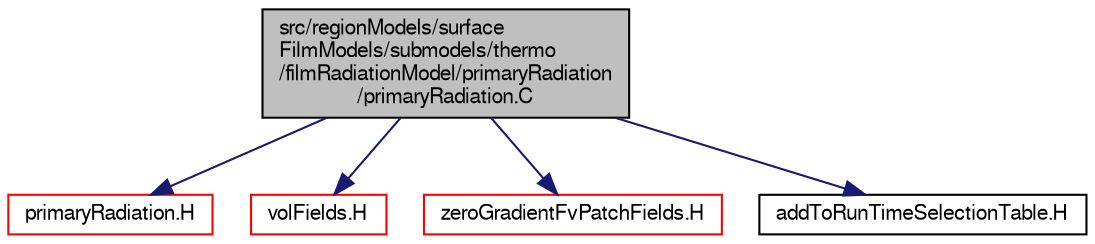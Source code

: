 digraph "src/regionModels/surfaceFilmModels/submodels/thermo/filmRadiationModel/primaryRadiation/primaryRadiation.C"
{
  bgcolor="transparent";
  edge [fontname="FreeSans",fontsize="10",labelfontname="FreeSans",labelfontsize="10"];
  node [fontname="FreeSans",fontsize="10",shape=record];
  Node0 [label="src/regionModels/surface\lFilmModels/submodels/thermo\l/filmRadiationModel/primaryRadiation\l/primaryRadiation.C",height=0.2,width=0.4,color="black", fillcolor="grey75", style="filled", fontcolor="black"];
  Node0 -> Node1 [color="midnightblue",fontsize="10",style="solid",fontname="FreeSans"];
  Node1 [label="primaryRadiation.H",height=0.2,width=0.4,color="red",URL="$a14315.html"];
  Node0 -> Node93 [color="midnightblue",fontsize="10",style="solid",fontname="FreeSans"];
  Node93 [label="volFields.H",height=0.2,width=0.4,color="red",URL="$a02750.html"];
  Node0 -> Node334 [color="midnightblue",fontsize="10",style="solid",fontname="FreeSans"];
  Node334 [label="zeroGradientFvPatchFields.H",height=0.2,width=0.4,color="red",URL="$a01547.html"];
  Node0 -> Node336 [color="midnightblue",fontsize="10",style="solid",fontname="FreeSans"];
  Node336 [label="addToRunTimeSelectionTable.H",height=0.2,width=0.4,color="black",URL="$a09263.html",tooltip="Macros for easy insertion into run-time selection tables. "];
}
